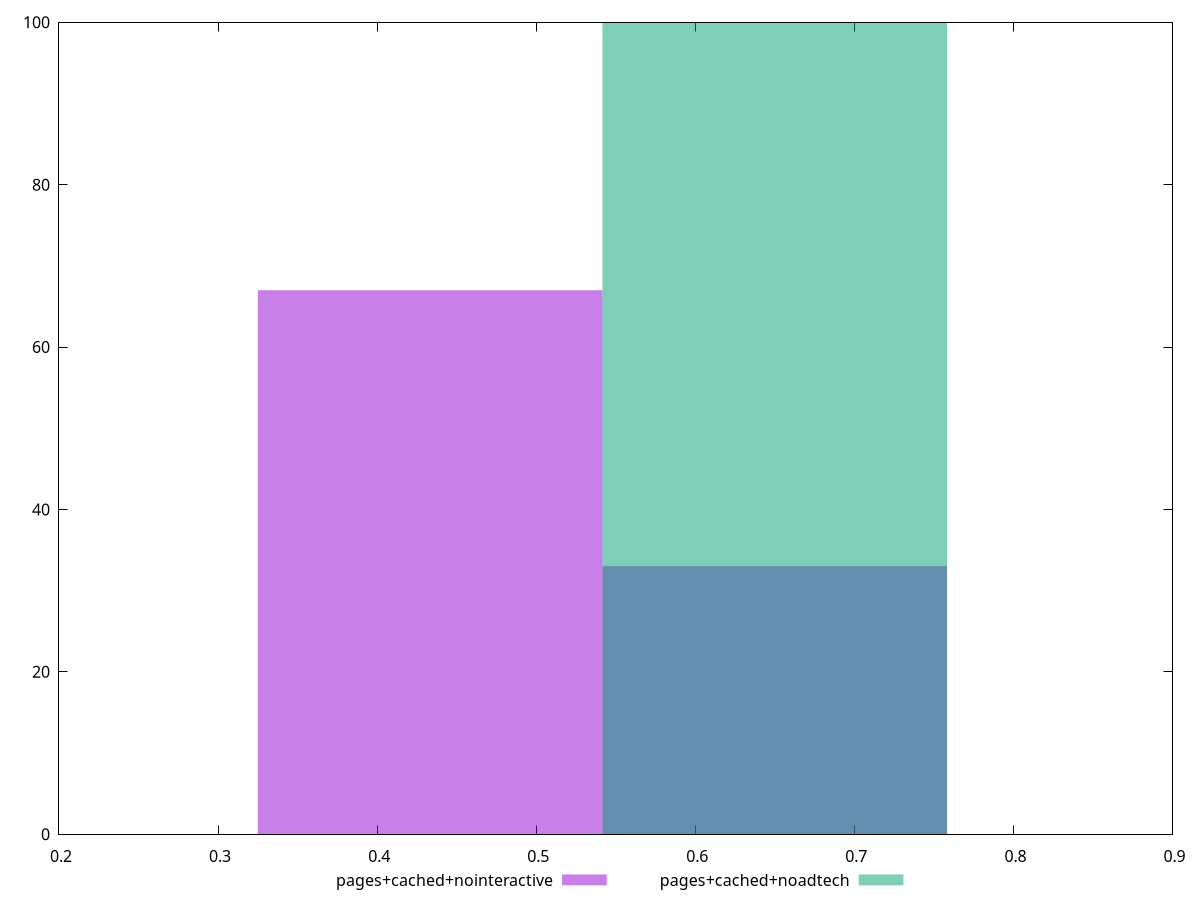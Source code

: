 reset
set terminal svg size 640, 500 enhanced background rgb 'white'
set output "reprap/meta/score/comparison/histogram/3_vs_4.svg"

$pagesCachedNointeractive <<EOF
0.43329779494080095 67
0.6499466924112014 33
EOF

$pagesCachedNoadtech <<EOF
0.6499466924112014 100
EOF

set key outside below
set boxwidth 0.21664889747040048
set yrange [0:100]
set style fill transparent solid 0.5 noborder

plot \
  $pagesCachedNointeractive title "pages+cached+nointeractive" with boxes, \
  $pagesCachedNoadtech title "pages+cached+noadtech" with boxes, \


reset
